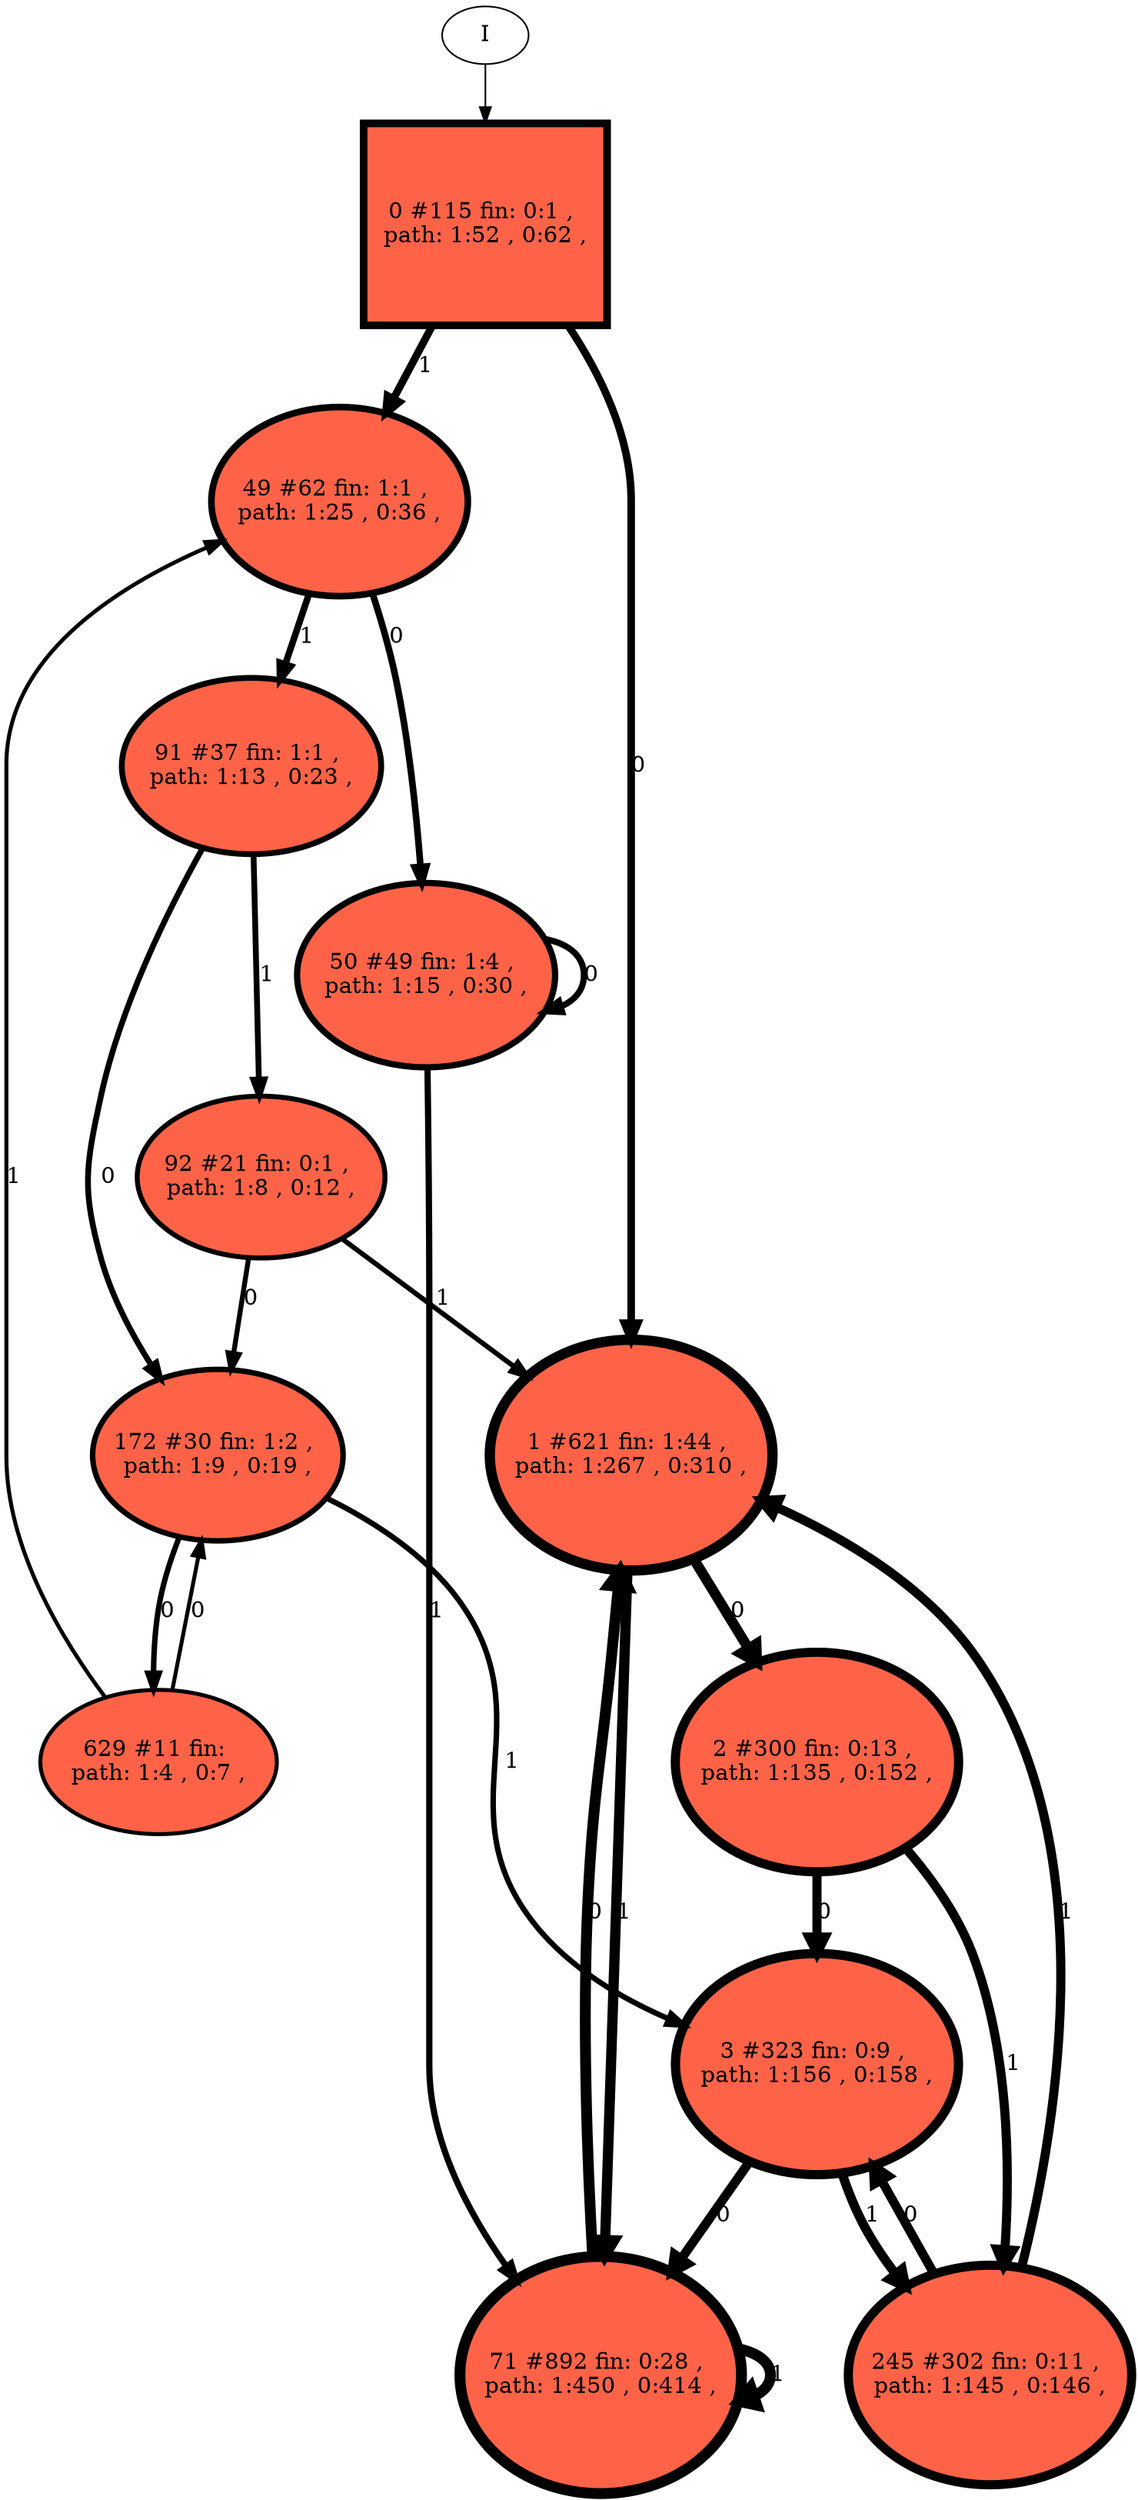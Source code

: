 // produced with flexfringe // 
digraph DFA {
	0 [label="root" shape=box];
		I -> 0;
	0 [ label="0 #115 fin: 0:1 , 
 path: 1:52 , 0:62 , " , style=filled, fillcolor="tomato", width=1.74982, height=1.74982, penwidth=4.75359];
		0 -> 1 [label="0 " , penwidth=4.75359 ];
		0 -> 49 [label="1 " , penwidth=4.75359 ];
	1 [ label="1 #621 fin: 1:44 , 
 path: 1:267 , 0:310 , " , style=filled, fillcolor="tomato", width=2.00592, height=2.00592, penwidth=6.43294];
		1 -> 2 [label="0 " , penwidth=6.43294 ];
		1 -> 71 [label="1 " , penwidth=6.43294 ];
	49 [ label="49 #62 fin: 1:1 , 
 path: 1:25 , 0:36 , " , style=filled, fillcolor="tomato", width=1.63766, height=1.63766, penwidth=4.14313];
		49 -> 50 [label="0 " , penwidth=4.14313 ];
		49 -> 91 [label="1 " , penwidth=4.14313 ];
	2 [ label="2 #300 fin: 0:13 , 
 path: 1:135 , 0:152 , " , style=filled, fillcolor="tomato", width=1.90317, height=1.90317, penwidth=5.70711];
		2 -> 3 [label="0 " , penwidth=5.70711 ];
		2 -> 245 [label="1 " , penwidth=5.70711 ];
	71 [ label="71 #892 fin: 0:28 , 
 path: 1:450 , 0:414 , " , style=filled, fillcolor="tomato", width=2.05343, height=2.05343, penwidth=6.79459];
		71 -> 1 [label="0 " , penwidth=6.79459 ];
		71 -> 71 [label="1 " , penwidth=6.79459 ];
	50 [ label="50 #49 fin: 1:4 , 
 path: 1:15 , 0:30 , " , style=filled, fillcolor="tomato", width=1.59169, height=1.59169, penwidth=3.91202];
		50 -> 50 [label="0 " , penwidth=3.91202 ];
		50 -> 71 [label="1 " , penwidth=3.91202 ];
	91 [ label="91 #37 fin: 1:1 , 
 path: 1:13 , 0:23 , " , style=filled, fillcolor="tomato", width=1.53419, height=1.53419, penwidth=3.63759];
		91 -> 172 [label="0 " , penwidth=3.63759 ];
		91 -> 92 [label="1 " , penwidth=3.63759 ];
	3 [ label="3 #323 fin: 0:9 , 
 path: 1:156 , 0:158 , " , style=filled, fillcolor="tomato", width=1.91409, height=1.91409, penwidth=5.78074];
		3 -> 71 [label="0 " , penwidth=5.78074 ];
		3 -> 245 [label="1 " , penwidth=5.78074 ];
	245 [ label="245 #302 fin: 0:11 , 
 path: 1:145 , 0:146 , " , style=filled, fillcolor="tomato", width=1.90416, height=1.90416, penwidth=5.71373];
		245 -> 3 [label="0 " , penwidth=5.71373 ];
		245 -> 1 [label="1 " , penwidth=5.71373 ];
	172 [ label="172 #30 fin: 1:2 , 
 path: 1:9 , 0:19 , " , style=filled, fillcolor="tomato", width=1.4893, height=1.4893, penwidth=3.43399];
		172 -> 629 [label="0 " , penwidth=3.43399 ];
		172 -> 3 [label="1 " , penwidth=3.43399 ];
	92 [ label="92 #21 fin: 0:1 , 
 path: 1:8 , 0:12 , " , style=filled, fillcolor="tomato", width=1.4088, height=1.4088, penwidth=3.09104];
		92 -> 172 [label="0 " , penwidth=3.09104 ];
		92 -> 1 [label="1 " , penwidth=3.09104 ];
	629 [ label="629 #11 fin: 
 path: 1:4 , 0:7 , " , style=filled, fillcolor="tomato", width=1.24844, height=1.24844, penwidth=2.48491];
		629 -> 172 [label="0 " , penwidth=2.48491 ];
		629 -> 49 [label="1 " , penwidth=2.48491 ];
}
